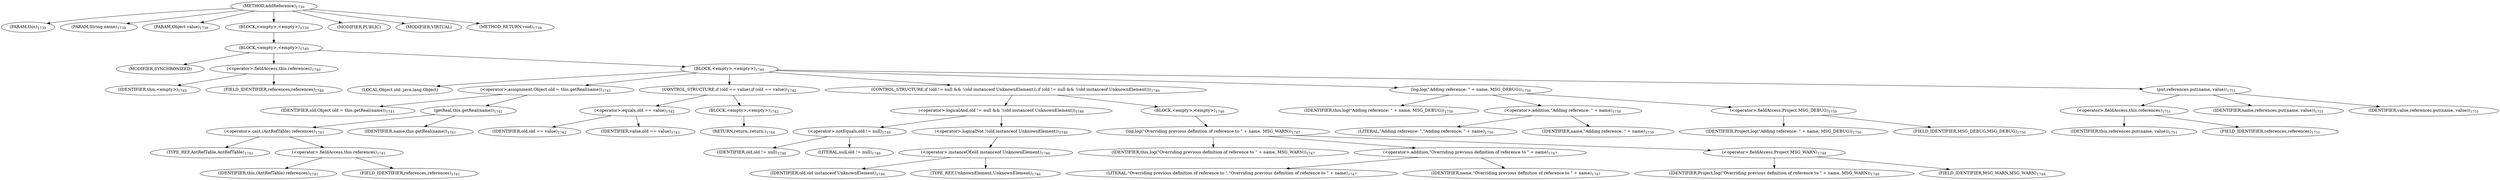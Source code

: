 digraph "addReference" {  
"2662" [label = <(METHOD,addReference)<SUB>1739</SUB>> ]
"162" [label = <(PARAM,this)<SUB>1739</SUB>> ]
"2663" [label = <(PARAM,String name)<SUB>1739</SUB>> ]
"2664" [label = <(PARAM,Object value)<SUB>1739</SUB>> ]
"2665" [label = <(BLOCK,&lt;empty&gt;,&lt;empty&gt;)<SUB>1739</SUB>> ]
"2666" [label = <(BLOCK,&lt;empty&gt;,&lt;empty&gt;)<SUB>1740</SUB>> ]
"2667" [label = <(MODIFIER,SYNCHRONIZED)> ]
"2668" [label = <(&lt;operator&gt;.fieldAccess,this.references)<SUB>1740</SUB>> ]
"2669" [label = <(IDENTIFIER,this,&lt;empty&gt;)<SUB>1740</SUB>> ]
"2670" [label = <(FIELD_IDENTIFIER,references,references)<SUB>1740</SUB>> ]
"2671" [label = <(BLOCK,&lt;empty&gt;,&lt;empty&gt;)<SUB>1740</SUB>> ]
"2672" [label = <(LOCAL,Object old: java.lang.Object)> ]
"2673" [label = <(&lt;operator&gt;.assignment,Object old = this.getReal(name))<SUB>1741</SUB>> ]
"2674" [label = <(IDENTIFIER,old,Object old = this.getReal(name))<SUB>1741</SUB>> ]
"2675" [label = <(getReal,this.getReal(name))<SUB>1741</SUB>> ]
"2676" [label = <(&lt;operator&gt;.cast,(AntRefTable) references)<SUB>1741</SUB>> ]
"2677" [label = <(TYPE_REF,AntRefTable,AntRefTable)<SUB>1741</SUB>> ]
"2678" [label = <(&lt;operator&gt;.fieldAccess,this.references)<SUB>1741</SUB>> ]
"2679" [label = <(IDENTIFIER,this,(AntRefTable) references)<SUB>1741</SUB>> ]
"2680" [label = <(FIELD_IDENTIFIER,references,references)<SUB>1741</SUB>> ]
"2681" [label = <(IDENTIFIER,name,this.getReal(name))<SUB>1741</SUB>> ]
"2682" [label = <(CONTROL_STRUCTURE,if (old == value),if (old == value))<SUB>1742</SUB>> ]
"2683" [label = <(&lt;operator&gt;.equals,old == value)<SUB>1742</SUB>> ]
"2684" [label = <(IDENTIFIER,old,old == value)<SUB>1742</SUB>> ]
"2685" [label = <(IDENTIFIER,value,old == value)<SUB>1742</SUB>> ]
"2686" [label = <(BLOCK,&lt;empty&gt;,&lt;empty&gt;)<SUB>1742</SUB>> ]
"2687" [label = <(RETURN,return;,return;)<SUB>1744</SUB>> ]
"2688" [label = <(CONTROL_STRUCTURE,if (old != null &amp;&amp; !(old instanceof UnknownElement)),if (old != null &amp;&amp; !(old instanceof UnknownElement)))<SUB>1746</SUB>> ]
"2689" [label = <(&lt;operator&gt;.logicalAnd,old != null &amp;&amp; !(old instanceof UnknownElement))<SUB>1746</SUB>> ]
"2690" [label = <(&lt;operator&gt;.notEquals,old != null)<SUB>1746</SUB>> ]
"2691" [label = <(IDENTIFIER,old,old != null)<SUB>1746</SUB>> ]
"2692" [label = <(LITERAL,null,old != null)<SUB>1746</SUB>> ]
"2693" [label = <(&lt;operator&gt;.logicalNot,!(old instanceof UnknownElement))<SUB>1746</SUB>> ]
"2694" [label = <(&lt;operator&gt;.instanceOf,old instanceof UnknownElement)<SUB>1746</SUB>> ]
"2695" [label = <(IDENTIFIER,old,old instanceof UnknownElement)<SUB>1746</SUB>> ]
"2696" [label = <(TYPE_REF,UnknownElement,UnknownElement)<SUB>1746</SUB>> ]
"2697" [label = <(BLOCK,&lt;empty&gt;,&lt;empty&gt;)<SUB>1746</SUB>> ]
"2698" [label = <(log,log(&quot;Overriding previous definition of reference to &quot; + name, MSG_WARN))<SUB>1747</SUB>> ]
"161" [label = <(IDENTIFIER,this,log(&quot;Overriding previous definition of reference to &quot; + name, MSG_WARN))<SUB>1747</SUB>> ]
"2699" [label = <(&lt;operator&gt;.addition,&quot;Overriding previous definition of reference to &quot; + name)<SUB>1747</SUB>> ]
"2700" [label = <(LITERAL,&quot;Overriding previous definition of reference to &quot;,&quot;Overriding previous definition of reference to &quot; + name)<SUB>1747</SUB>> ]
"2701" [label = <(IDENTIFIER,name,&quot;Overriding previous definition of reference to &quot; + name)<SUB>1747</SUB>> ]
"2702" [label = <(&lt;operator&gt;.fieldAccess,Project.MSG_WARN)<SUB>1748</SUB>> ]
"2703" [label = <(IDENTIFIER,Project,log(&quot;Overriding previous definition of reference to &quot; + name, MSG_WARN))<SUB>1748</SUB>> ]
"2704" [label = <(FIELD_IDENTIFIER,MSG_WARN,MSG_WARN)<SUB>1748</SUB>> ]
"2705" [label = <(log,log(&quot;Adding reference: &quot; + name, MSG_DEBUG))<SUB>1750</SUB>> ]
"163" [label = <(IDENTIFIER,this,log(&quot;Adding reference: &quot; + name, MSG_DEBUG))<SUB>1750</SUB>> ]
"2706" [label = <(&lt;operator&gt;.addition,&quot;Adding reference: &quot; + name)<SUB>1750</SUB>> ]
"2707" [label = <(LITERAL,&quot;Adding reference: &quot;,&quot;Adding reference: &quot; + name)<SUB>1750</SUB>> ]
"2708" [label = <(IDENTIFIER,name,&quot;Adding reference: &quot; + name)<SUB>1750</SUB>> ]
"2709" [label = <(&lt;operator&gt;.fieldAccess,Project.MSG_DEBUG)<SUB>1750</SUB>> ]
"2710" [label = <(IDENTIFIER,Project,log(&quot;Adding reference: &quot; + name, MSG_DEBUG))<SUB>1750</SUB>> ]
"2711" [label = <(FIELD_IDENTIFIER,MSG_DEBUG,MSG_DEBUG)<SUB>1750</SUB>> ]
"2712" [label = <(put,references.put(name, value))<SUB>1751</SUB>> ]
"2713" [label = <(&lt;operator&gt;.fieldAccess,this.references)<SUB>1751</SUB>> ]
"2714" [label = <(IDENTIFIER,this,references.put(name, value))<SUB>1751</SUB>> ]
"2715" [label = <(FIELD_IDENTIFIER,references,references)<SUB>1751</SUB>> ]
"2716" [label = <(IDENTIFIER,name,references.put(name, value))<SUB>1751</SUB>> ]
"2717" [label = <(IDENTIFIER,value,references.put(name, value))<SUB>1751</SUB>> ]
"2718" [label = <(MODIFIER,PUBLIC)> ]
"2719" [label = <(MODIFIER,VIRTUAL)> ]
"2720" [label = <(METHOD_RETURN,void)<SUB>1739</SUB>> ]
  "2662" -> "162" 
  "2662" -> "2663" 
  "2662" -> "2664" 
  "2662" -> "2665" 
  "2662" -> "2718" 
  "2662" -> "2719" 
  "2662" -> "2720" 
  "2665" -> "2666" 
  "2666" -> "2667" 
  "2666" -> "2668" 
  "2666" -> "2671" 
  "2668" -> "2669" 
  "2668" -> "2670" 
  "2671" -> "2672" 
  "2671" -> "2673" 
  "2671" -> "2682" 
  "2671" -> "2688" 
  "2671" -> "2705" 
  "2671" -> "2712" 
  "2673" -> "2674" 
  "2673" -> "2675" 
  "2675" -> "2676" 
  "2675" -> "2681" 
  "2676" -> "2677" 
  "2676" -> "2678" 
  "2678" -> "2679" 
  "2678" -> "2680" 
  "2682" -> "2683" 
  "2682" -> "2686" 
  "2683" -> "2684" 
  "2683" -> "2685" 
  "2686" -> "2687" 
  "2688" -> "2689" 
  "2688" -> "2697" 
  "2689" -> "2690" 
  "2689" -> "2693" 
  "2690" -> "2691" 
  "2690" -> "2692" 
  "2693" -> "2694" 
  "2694" -> "2695" 
  "2694" -> "2696" 
  "2697" -> "2698" 
  "2698" -> "161" 
  "2698" -> "2699" 
  "2698" -> "2702" 
  "2699" -> "2700" 
  "2699" -> "2701" 
  "2702" -> "2703" 
  "2702" -> "2704" 
  "2705" -> "163" 
  "2705" -> "2706" 
  "2705" -> "2709" 
  "2706" -> "2707" 
  "2706" -> "2708" 
  "2709" -> "2710" 
  "2709" -> "2711" 
  "2712" -> "2713" 
  "2712" -> "2716" 
  "2712" -> "2717" 
  "2713" -> "2714" 
  "2713" -> "2715" 
}
